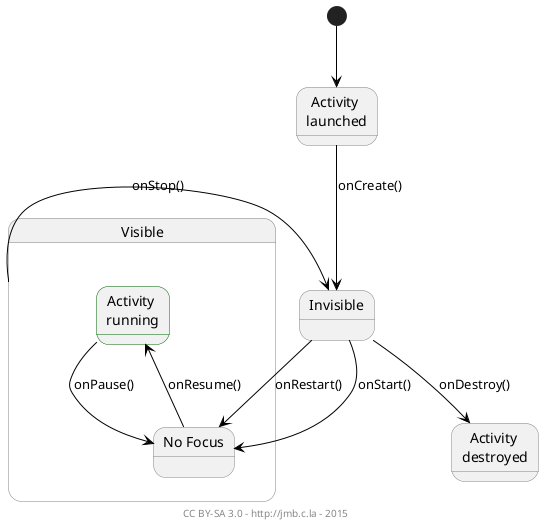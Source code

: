 @startuml
'------------------------- Fonts & Defs
'skinparam backgroundColor LightYellow
skinparam defaultFontName Monaco
skinparam state {
 	'StartColor Green
 	'EndColor Red
	ArrowColor Black
 	'BackgroundColor Peru
 	'BackgroundColor<<NotVisible>> Olive
 	BorderColor Gray
	BorderColor<<Running>> DarkGreen
	'FontName Papyrus
}
center footer CC BY-SA 3.0 - http://jmb.c.la - 2015
'------------------------- Main components
State "Activity \nlaunched" as launched
State "Activity \ndestroyed" as destroyed
State "Invisible"  as zombi <<NotVisible>>
State "Visible" as visible {
	State "Activity \nrunning" as running <<Running>>
	'running : entry/ onStart()
	State "No Focus" as nofocus
}
'------------------------- Diagram
[*] --> launched
launched --> zombi : onCreate()
zombi --> nofocus : onRestart()
zombi --> nofocus : onStart()
visible --> zombi : onStop()
zombi --> destroyed : onDestroy()
nofocus --> running : onResume()
running -> nofocus : onPause()
@enduml
